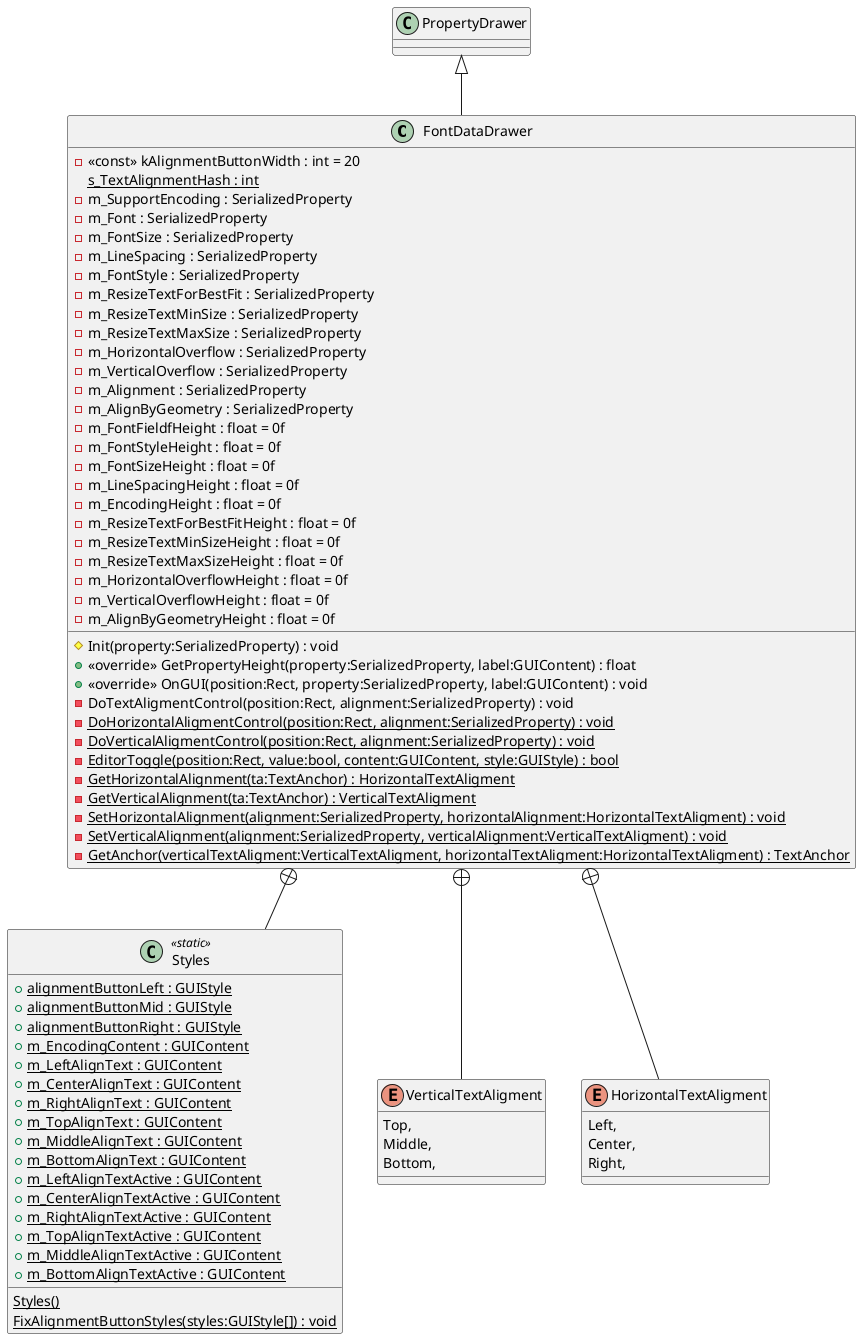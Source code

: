 @startuml
class FontDataDrawer {
    - <<const>> kAlignmentButtonWidth : int = 20
    {static} s_TextAlignmentHash : int
    - m_SupportEncoding : SerializedProperty
    - m_Font : SerializedProperty
    - m_FontSize : SerializedProperty
    - m_LineSpacing : SerializedProperty
    - m_FontStyle : SerializedProperty
    - m_ResizeTextForBestFit : SerializedProperty
    - m_ResizeTextMinSize : SerializedProperty
    - m_ResizeTextMaxSize : SerializedProperty
    - m_HorizontalOverflow : SerializedProperty
    - m_VerticalOverflow : SerializedProperty
    - m_Alignment : SerializedProperty
    - m_AlignByGeometry : SerializedProperty
    - m_FontFieldfHeight : float = 0f
    - m_FontStyleHeight : float = 0f
    - m_FontSizeHeight : float = 0f
    - m_LineSpacingHeight : float = 0f
    - m_EncodingHeight : float = 0f
    - m_ResizeTextForBestFitHeight : float = 0f
    - m_ResizeTextMinSizeHeight : float = 0f
    - m_ResizeTextMaxSizeHeight : float = 0f
    - m_HorizontalOverflowHeight : float = 0f
    - m_VerticalOverflowHeight : float = 0f
    - m_AlignByGeometryHeight : float = 0f
    # Init(property:SerializedProperty) : void
    + <<override>> GetPropertyHeight(property:SerializedProperty, label:GUIContent) : float
    + <<override>> OnGUI(position:Rect, property:SerializedProperty, label:GUIContent) : void
    - DoTextAligmentControl(position:Rect, alignment:SerializedProperty) : void
    - {static} DoHorizontalAligmentControl(position:Rect, alignment:SerializedProperty) : void
    - {static} DoVerticalAligmentControl(position:Rect, alignment:SerializedProperty) : void
    - {static} EditorToggle(position:Rect, value:bool, content:GUIContent, style:GUIStyle) : bool
    - {static} GetHorizontalAlignment(ta:TextAnchor) : HorizontalTextAligment
    - {static} GetVerticalAlignment(ta:TextAnchor) : VerticalTextAligment
    - {static} SetHorizontalAlignment(alignment:SerializedProperty, horizontalAlignment:HorizontalTextAligment) : void
    - {static} SetVerticalAlignment(alignment:SerializedProperty, verticalAlignment:VerticalTextAligment) : void
    - {static} GetAnchor(verticalTextAligment:VerticalTextAligment, horizontalTextAligment:HorizontalTextAligment) : TextAnchor
}
class Styles <<static>> {
    + {static} alignmentButtonLeft : GUIStyle
    + {static} alignmentButtonMid : GUIStyle
    + {static} alignmentButtonRight : GUIStyle
    + {static} m_EncodingContent : GUIContent
    + {static} m_LeftAlignText : GUIContent
    + {static} m_CenterAlignText : GUIContent
    + {static} m_RightAlignText : GUIContent
    + {static} m_TopAlignText : GUIContent
    + {static} m_MiddleAlignText : GUIContent
    + {static} m_BottomAlignText : GUIContent
    + {static} m_LeftAlignTextActive : GUIContent
    + {static} m_CenterAlignTextActive : GUIContent
    + {static} m_RightAlignTextActive : GUIContent
    + {static} m_TopAlignTextActive : GUIContent
    + {static} m_MiddleAlignTextActive : GUIContent
    + {static} m_BottomAlignTextActive : GUIContent
    {static} Styles()
    {static} FixAlignmentButtonStyles(styles:GUIStyle[]) : void
}
enum VerticalTextAligment {
    Top,
    Middle,
    Bottom,
}
enum HorizontalTextAligment {
    Left,
    Center,
    Right,
}
PropertyDrawer <|-- FontDataDrawer
FontDataDrawer +-- Styles
FontDataDrawer +-- VerticalTextAligment
FontDataDrawer +-- HorizontalTextAligment
@enduml
